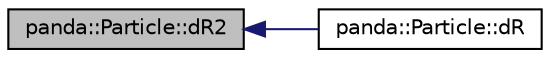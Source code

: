 digraph G
{
  edge [fontname="Helvetica",fontsize="10",labelfontname="Helvetica",labelfontsize="10"];
  node [fontname="Helvetica",fontsize="10",shape=record];
  rankdir=LR;
  Node1 [label="panda::Particle::dR2",height=0.2,width=0.4,color="black", fillcolor="grey75", style="filled" fontcolor="black"];
  Node1 -> Node2 [dir=back,color="midnightblue",fontsize="10",style="solid"];
  Node2 [label="panda::Particle::dR",height=0.2,width=0.4,color="black", fillcolor="white", style="filled",URL="$classpanda_1_1Particle.html#adbc50bce85d9da56699bbd7d9ab1e4bf"];
}
